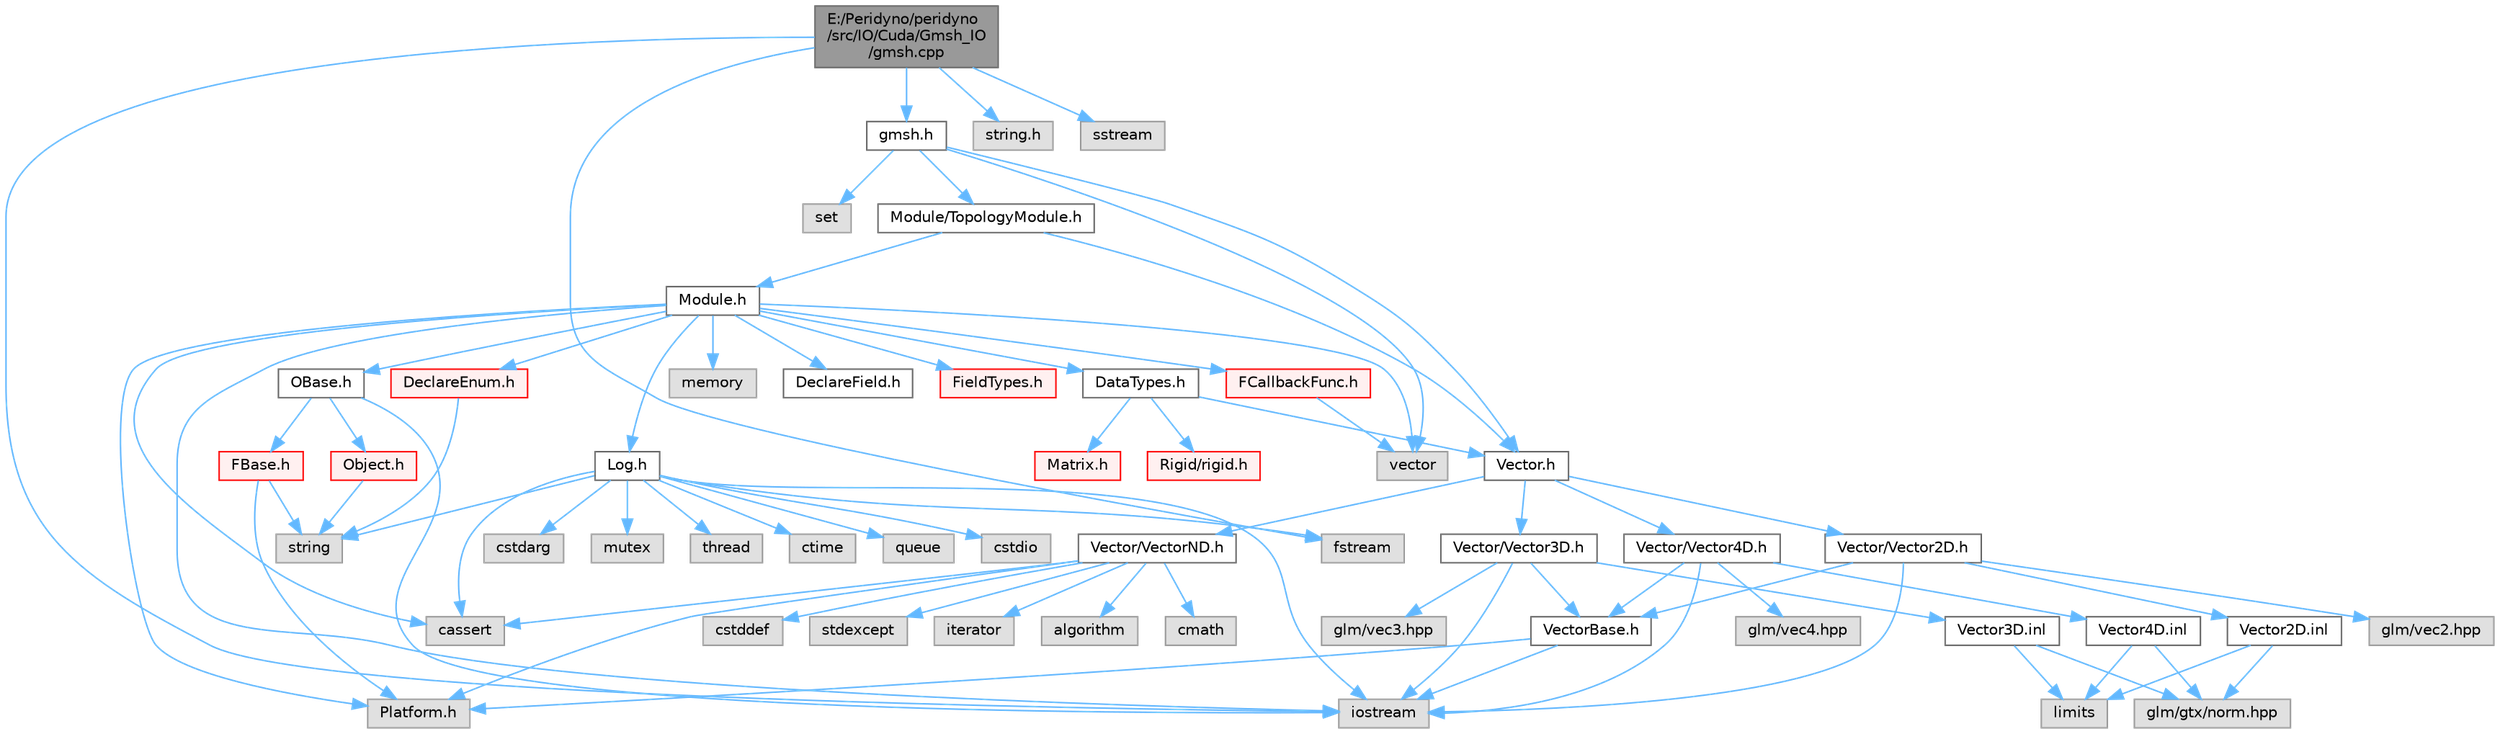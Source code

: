 digraph "E:/Peridyno/peridyno/src/IO/Cuda/Gmsh_IO/gmsh.cpp"
{
 // LATEX_PDF_SIZE
  bgcolor="transparent";
  edge [fontname=Helvetica,fontsize=10,labelfontname=Helvetica,labelfontsize=10];
  node [fontname=Helvetica,fontsize=10,shape=box,height=0.2,width=0.4];
  Node1 [id="Node000001",label="E:/Peridyno/peridyno\l/src/IO/Cuda/Gmsh_IO\l/gmsh.cpp",height=0.2,width=0.4,color="gray40", fillcolor="grey60", style="filled", fontcolor="black",tooltip=" "];
  Node1 -> Node2 [id="edge1_Node000001_Node000002",color="steelblue1",style="solid",tooltip=" "];
  Node2 [id="Node000002",label="gmsh.h",height=0.2,width=0.4,color="grey40", fillcolor="white", style="filled",URL="$gmsh_8h.html",tooltip=" "];
  Node2 -> Node3 [id="edge2_Node000002_Node000003",color="steelblue1",style="solid",tooltip=" "];
  Node3 [id="Node000003",label="vector",height=0.2,width=0.4,color="grey60", fillcolor="#E0E0E0", style="filled",tooltip=" "];
  Node2 -> Node4 [id="edge3_Node000002_Node000004",color="steelblue1",style="solid",tooltip=" "];
  Node4 [id="Node000004",label="set",height=0.2,width=0.4,color="grey60", fillcolor="#E0E0E0", style="filled",tooltip=" "];
  Node2 -> Node5 [id="edge4_Node000002_Node000005",color="steelblue1",style="solid",tooltip=" "];
  Node5 [id="Node000005",label="Vector.h",height=0.2,width=0.4,color="grey40", fillcolor="white", style="filled",URL="$_vector_8h.html",tooltip=" "];
  Node5 -> Node6 [id="edge5_Node000005_Node000006",color="steelblue1",style="solid",tooltip=" "];
  Node6 [id="Node000006",label="Vector/Vector2D.h",height=0.2,width=0.4,color="grey40", fillcolor="white", style="filled",URL="$_vector2_d_8h.html",tooltip=" "];
  Node6 -> Node7 [id="edge6_Node000006_Node000007",color="steelblue1",style="solid",tooltip=" "];
  Node7 [id="Node000007",label="glm/vec2.hpp",height=0.2,width=0.4,color="grey60", fillcolor="#E0E0E0", style="filled",tooltip=" "];
  Node6 -> Node8 [id="edge7_Node000006_Node000008",color="steelblue1",style="solid",tooltip=" "];
  Node8 [id="Node000008",label="iostream",height=0.2,width=0.4,color="grey60", fillcolor="#E0E0E0", style="filled",tooltip=" "];
  Node6 -> Node9 [id="edge8_Node000006_Node000009",color="steelblue1",style="solid",tooltip=" "];
  Node9 [id="Node000009",label="VectorBase.h",height=0.2,width=0.4,color="grey40", fillcolor="white", style="filled",URL="$_vector_base_8h.html",tooltip=" "];
  Node9 -> Node8 [id="edge9_Node000009_Node000008",color="steelblue1",style="solid",tooltip=" "];
  Node9 -> Node10 [id="edge10_Node000009_Node000010",color="steelblue1",style="solid",tooltip=" "];
  Node10 [id="Node000010",label="Platform.h",height=0.2,width=0.4,color="grey60", fillcolor="#E0E0E0", style="filled",tooltip=" "];
  Node6 -> Node11 [id="edge11_Node000006_Node000011",color="steelblue1",style="solid",tooltip=" "];
  Node11 [id="Node000011",label="Vector2D.inl",height=0.2,width=0.4,color="grey40", fillcolor="white", style="filled",URL="$_vector2_d_8inl.html",tooltip=" "];
  Node11 -> Node12 [id="edge12_Node000011_Node000012",color="steelblue1",style="solid",tooltip=" "];
  Node12 [id="Node000012",label="limits",height=0.2,width=0.4,color="grey60", fillcolor="#E0E0E0", style="filled",tooltip=" "];
  Node11 -> Node13 [id="edge13_Node000011_Node000013",color="steelblue1",style="solid",tooltip=" "];
  Node13 [id="Node000013",label="glm/gtx/norm.hpp",height=0.2,width=0.4,color="grey60", fillcolor="#E0E0E0", style="filled",tooltip=" "];
  Node5 -> Node14 [id="edge14_Node000005_Node000014",color="steelblue1",style="solid",tooltip=" "];
  Node14 [id="Node000014",label="Vector/Vector3D.h",height=0.2,width=0.4,color="grey40", fillcolor="white", style="filled",URL="$_vector3_d_8h.html",tooltip=" "];
  Node14 -> Node15 [id="edge15_Node000014_Node000015",color="steelblue1",style="solid",tooltip=" "];
  Node15 [id="Node000015",label="glm/vec3.hpp",height=0.2,width=0.4,color="grey60", fillcolor="#E0E0E0", style="filled",tooltip=" "];
  Node14 -> Node8 [id="edge16_Node000014_Node000008",color="steelblue1",style="solid",tooltip=" "];
  Node14 -> Node9 [id="edge17_Node000014_Node000009",color="steelblue1",style="solid",tooltip=" "];
  Node14 -> Node16 [id="edge18_Node000014_Node000016",color="steelblue1",style="solid",tooltip=" "];
  Node16 [id="Node000016",label="Vector3D.inl",height=0.2,width=0.4,color="grey40", fillcolor="white", style="filled",URL="$_vector3_d_8inl.html",tooltip=" "];
  Node16 -> Node12 [id="edge19_Node000016_Node000012",color="steelblue1",style="solid",tooltip=" "];
  Node16 -> Node13 [id="edge20_Node000016_Node000013",color="steelblue1",style="solid",tooltip=" "];
  Node5 -> Node17 [id="edge21_Node000005_Node000017",color="steelblue1",style="solid",tooltip=" "];
  Node17 [id="Node000017",label="Vector/Vector4D.h",height=0.2,width=0.4,color="grey40", fillcolor="white", style="filled",URL="$_vector4_d_8h.html",tooltip=" "];
  Node17 -> Node18 [id="edge22_Node000017_Node000018",color="steelblue1",style="solid",tooltip=" "];
  Node18 [id="Node000018",label="glm/vec4.hpp",height=0.2,width=0.4,color="grey60", fillcolor="#E0E0E0", style="filled",tooltip=" "];
  Node17 -> Node8 [id="edge23_Node000017_Node000008",color="steelblue1",style="solid",tooltip=" "];
  Node17 -> Node9 [id="edge24_Node000017_Node000009",color="steelblue1",style="solid",tooltip=" "];
  Node17 -> Node19 [id="edge25_Node000017_Node000019",color="steelblue1",style="solid",tooltip=" "];
  Node19 [id="Node000019",label="Vector4D.inl",height=0.2,width=0.4,color="grey40", fillcolor="white", style="filled",URL="$_vector4_d_8inl.html",tooltip=" "];
  Node19 -> Node12 [id="edge26_Node000019_Node000012",color="steelblue1",style="solid",tooltip=" "];
  Node19 -> Node13 [id="edge27_Node000019_Node000013",color="steelblue1",style="solid",tooltip=" "];
  Node5 -> Node20 [id="edge28_Node000005_Node000020",color="steelblue1",style="solid",tooltip=" "];
  Node20 [id="Node000020",label="Vector/VectorND.h",height=0.2,width=0.4,color="grey40", fillcolor="white", style="filled",URL="$_vector_n_d_8h.html",tooltip=" "];
  Node20 -> Node21 [id="edge29_Node000020_Node000021",color="steelblue1",style="solid",tooltip=" "];
  Node21 [id="Node000021",label="cstddef",height=0.2,width=0.4,color="grey60", fillcolor="#E0E0E0", style="filled",tooltip=" "];
  Node20 -> Node22 [id="edge30_Node000020_Node000022",color="steelblue1",style="solid",tooltip=" "];
  Node22 [id="Node000022",label="stdexcept",height=0.2,width=0.4,color="grey60", fillcolor="#E0E0E0", style="filled",tooltip=" "];
  Node20 -> Node23 [id="edge31_Node000020_Node000023",color="steelblue1",style="solid",tooltip=" "];
  Node23 [id="Node000023",label="iterator",height=0.2,width=0.4,color="grey60", fillcolor="#E0E0E0", style="filled",tooltip=" "];
  Node20 -> Node24 [id="edge32_Node000020_Node000024",color="steelblue1",style="solid",tooltip=" "];
  Node24 [id="Node000024",label="algorithm",height=0.2,width=0.4,color="grey60", fillcolor="#E0E0E0", style="filled",tooltip=" "];
  Node20 -> Node25 [id="edge33_Node000020_Node000025",color="steelblue1",style="solid",tooltip=" "];
  Node25 [id="Node000025",label="cmath",height=0.2,width=0.4,color="grey60", fillcolor="#E0E0E0", style="filled",tooltip=" "];
  Node20 -> Node26 [id="edge34_Node000020_Node000026",color="steelblue1",style="solid",tooltip=" "];
  Node26 [id="Node000026",label="cassert",height=0.2,width=0.4,color="grey60", fillcolor="#E0E0E0", style="filled",tooltip=" "];
  Node20 -> Node10 [id="edge35_Node000020_Node000010",color="steelblue1",style="solid",tooltip=" "];
  Node2 -> Node27 [id="edge36_Node000002_Node000027",color="steelblue1",style="solid",tooltip=" "];
  Node27 [id="Node000027",label="Module/TopologyModule.h",height=0.2,width=0.4,color="grey40", fillcolor="white", style="filled",URL="$_topology_module_8h.html",tooltip=" "];
  Node27 -> Node5 [id="edge37_Node000027_Node000005",color="steelblue1",style="solid",tooltip=" "];
  Node27 -> Node28 [id="edge38_Node000027_Node000028",color="steelblue1",style="solid",tooltip=" "];
  Node28 [id="Node000028",label="Module.h",height=0.2,width=0.4,color="grey40", fillcolor="white", style="filled",URL="$_module_8h.html",tooltip=" "];
  Node28 -> Node10 [id="edge39_Node000028_Node000010",color="steelblue1",style="solid",tooltip=" "];
  Node28 -> Node29 [id="edge40_Node000028_Node000029",color="steelblue1",style="solid",tooltip=" "];
  Node29 [id="Node000029",label="memory",height=0.2,width=0.4,color="grey60", fillcolor="#E0E0E0", style="filled",tooltip=" "];
  Node28 -> Node3 [id="edge41_Node000028_Node000003",color="steelblue1",style="solid",tooltip=" "];
  Node28 -> Node26 [id="edge42_Node000028_Node000026",color="steelblue1",style="solid",tooltip=" "];
  Node28 -> Node8 [id="edge43_Node000028_Node000008",color="steelblue1",style="solid",tooltip=" "];
  Node28 -> Node30 [id="edge44_Node000028_Node000030",color="steelblue1",style="solid",tooltip=" "];
  Node30 [id="Node000030",label="OBase.h",height=0.2,width=0.4,color="grey40", fillcolor="white", style="filled",URL="$_o_base_8h.html",tooltip=" "];
  Node30 -> Node8 [id="edge45_Node000030_Node000008",color="steelblue1",style="solid",tooltip=" "];
  Node30 -> Node31 [id="edge46_Node000030_Node000031",color="steelblue1",style="solid",tooltip=" "];
  Node31 [id="Node000031",label="FBase.h",height=0.2,width=0.4,color="red", fillcolor="#FFF0F0", style="filled",URL="$_f_base_8h.html",tooltip=" "];
  Node31 -> Node10 [id="edge47_Node000031_Node000010",color="steelblue1",style="solid",tooltip=" "];
  Node31 -> Node34 [id="edge48_Node000031_Node000034",color="steelblue1",style="solid",tooltip=" "];
  Node34 [id="Node000034",label="string",height=0.2,width=0.4,color="grey60", fillcolor="#E0E0E0", style="filled",tooltip=" "];
  Node30 -> Node37 [id="edge49_Node000030_Node000037",color="steelblue1",style="solid",tooltip=" "];
  Node37 [id="Node000037",label="Object.h",height=0.2,width=0.4,color="red", fillcolor="#FFF0F0", style="filled",URL="$_object_8h.html",tooltip=" "];
  Node37 -> Node34 [id="edge50_Node000037_Node000034",color="steelblue1",style="solid",tooltip=" "];
  Node28 -> Node40 [id="edge51_Node000028_Node000040",color="steelblue1",style="solid",tooltip=" "];
  Node40 [id="Node000040",label="Log.h",height=0.2,width=0.4,color="grey40", fillcolor="white", style="filled",URL="$_log_8h.html",tooltip=" "];
  Node40 -> Node41 [id="edge52_Node000040_Node000041",color="steelblue1",style="solid",tooltip=" "];
  Node41 [id="Node000041",label="mutex",height=0.2,width=0.4,color="grey60", fillcolor="#E0E0E0", style="filled",tooltip=" "];
  Node40 -> Node42 [id="edge53_Node000040_Node000042",color="steelblue1",style="solid",tooltip=" "];
  Node42 [id="Node000042",label="thread",height=0.2,width=0.4,color="grey60", fillcolor="#E0E0E0", style="filled",tooltip=" "];
  Node40 -> Node34 [id="edge54_Node000040_Node000034",color="steelblue1",style="solid",tooltip=" "];
  Node40 -> Node43 [id="edge55_Node000040_Node000043",color="steelblue1",style="solid",tooltip=" "];
  Node43 [id="Node000043",label="fstream",height=0.2,width=0.4,color="grey60", fillcolor="#E0E0E0", style="filled",tooltip=" "];
  Node40 -> Node8 [id="edge56_Node000040_Node000008",color="steelblue1",style="solid",tooltip=" "];
  Node40 -> Node44 [id="edge57_Node000040_Node000044",color="steelblue1",style="solid",tooltip=" "];
  Node44 [id="Node000044",label="ctime",height=0.2,width=0.4,color="grey60", fillcolor="#E0E0E0", style="filled",tooltip=" "];
  Node40 -> Node45 [id="edge58_Node000040_Node000045",color="steelblue1",style="solid",tooltip=" "];
  Node45 [id="Node000045",label="queue",height=0.2,width=0.4,color="grey60", fillcolor="#E0E0E0", style="filled",tooltip=" "];
  Node40 -> Node46 [id="edge59_Node000040_Node000046",color="steelblue1",style="solid",tooltip=" "];
  Node46 [id="Node000046",label="cstdio",height=0.2,width=0.4,color="grey60", fillcolor="#E0E0E0", style="filled",tooltip=" "];
  Node40 -> Node26 [id="edge60_Node000040_Node000026",color="steelblue1",style="solid",tooltip=" "];
  Node40 -> Node47 [id="edge61_Node000040_Node000047",color="steelblue1",style="solid",tooltip=" "];
  Node47 [id="Node000047",label="cstdarg",height=0.2,width=0.4,color="grey60", fillcolor="#E0E0E0", style="filled",tooltip=" "];
  Node28 -> Node48 [id="edge62_Node000028_Node000048",color="steelblue1",style="solid",tooltip=" "];
  Node48 [id="Node000048",label="DataTypes.h",height=0.2,width=0.4,color="grey40", fillcolor="white", style="filled",URL="$_data_types_8h.html",tooltip=" "];
  Node48 -> Node5 [id="edge63_Node000048_Node000005",color="steelblue1",style="solid",tooltip=" "];
  Node48 -> Node49 [id="edge64_Node000048_Node000049",color="steelblue1",style="solid",tooltip=" "];
  Node49 [id="Node000049",label="Matrix.h",height=0.2,width=0.4,color="red", fillcolor="#FFF0F0", style="filled",URL="$_matrix_8h.html",tooltip=" "];
  Node48 -> Node66 [id="edge65_Node000048_Node000066",color="steelblue1",style="solid",tooltip=" "];
  Node66 [id="Node000066",label="Rigid/rigid.h",height=0.2,width=0.4,color="red", fillcolor="#FFF0F0", style="filled",URL="$rigid_8h.html",tooltip=" "];
  Node28 -> Node70 [id="edge66_Node000028_Node000070",color="steelblue1",style="solid",tooltip=" "];
  Node70 [id="Node000070",label="DeclareEnum.h",height=0.2,width=0.4,color="red", fillcolor="#FFF0F0", style="filled",URL="$_declare_enum_8h.html",tooltip=" "];
  Node70 -> Node34 [id="edge67_Node000070_Node000034",color="steelblue1",style="solid",tooltip=" "];
  Node28 -> Node87 [id="edge68_Node000028_Node000087",color="steelblue1",style="solid",tooltip=" "];
  Node87 [id="Node000087",label="DeclareField.h",height=0.2,width=0.4,color="grey40", fillcolor="white", style="filled",URL="$_declare_field_8h.html",tooltip=" "];
  Node28 -> Node88 [id="edge69_Node000028_Node000088",color="steelblue1",style="solid",tooltip=" "];
  Node88 [id="Node000088",label="FCallbackFunc.h",height=0.2,width=0.4,color="red", fillcolor="#FFF0F0", style="filled",URL="$_f_callback_func_8h.html",tooltip=" "];
  Node88 -> Node3 [id="edge70_Node000088_Node000003",color="steelblue1",style="solid",tooltip=" "];
  Node28 -> Node89 [id="edge71_Node000028_Node000089",color="steelblue1",style="solid",tooltip=" "];
  Node89 [id="Node000089",label="FieldTypes.h",height=0.2,width=0.4,color="red", fillcolor="#FFF0F0", style="filled",URL="$_field_types_8h.html",tooltip=" "];
  Node1 -> Node91 [id="edge72_Node000001_Node000091",color="steelblue1",style="solid",tooltip=" "];
  Node91 [id="Node000091",label="string.h",height=0.2,width=0.4,color="grey60", fillcolor="#E0E0E0", style="filled",tooltip=" "];
  Node1 -> Node43 [id="edge73_Node000001_Node000043",color="steelblue1",style="solid",tooltip=" "];
  Node1 -> Node8 [id="edge74_Node000001_Node000008",color="steelblue1",style="solid",tooltip=" "];
  Node1 -> Node73 [id="edge75_Node000001_Node000073",color="steelblue1",style="solid",tooltip=" "];
  Node73 [id="Node000073",label="sstream",height=0.2,width=0.4,color="grey60", fillcolor="#E0E0E0", style="filled",tooltip=" "];
}
